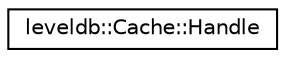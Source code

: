 digraph "Graphical Class Hierarchy"
{
  edge [fontname="Helvetica",fontsize="10",labelfontname="Helvetica",labelfontsize="10"];
  node [fontname="Helvetica",fontsize="10",shape=record];
  rankdir="LR";
  Node1 [label="leveldb::Cache::Handle",height=0.2,width=0.4,color="black", fillcolor="white", style="filled",URL="$structleveldb_1_1_cache_1_1_handle.html"];
}
